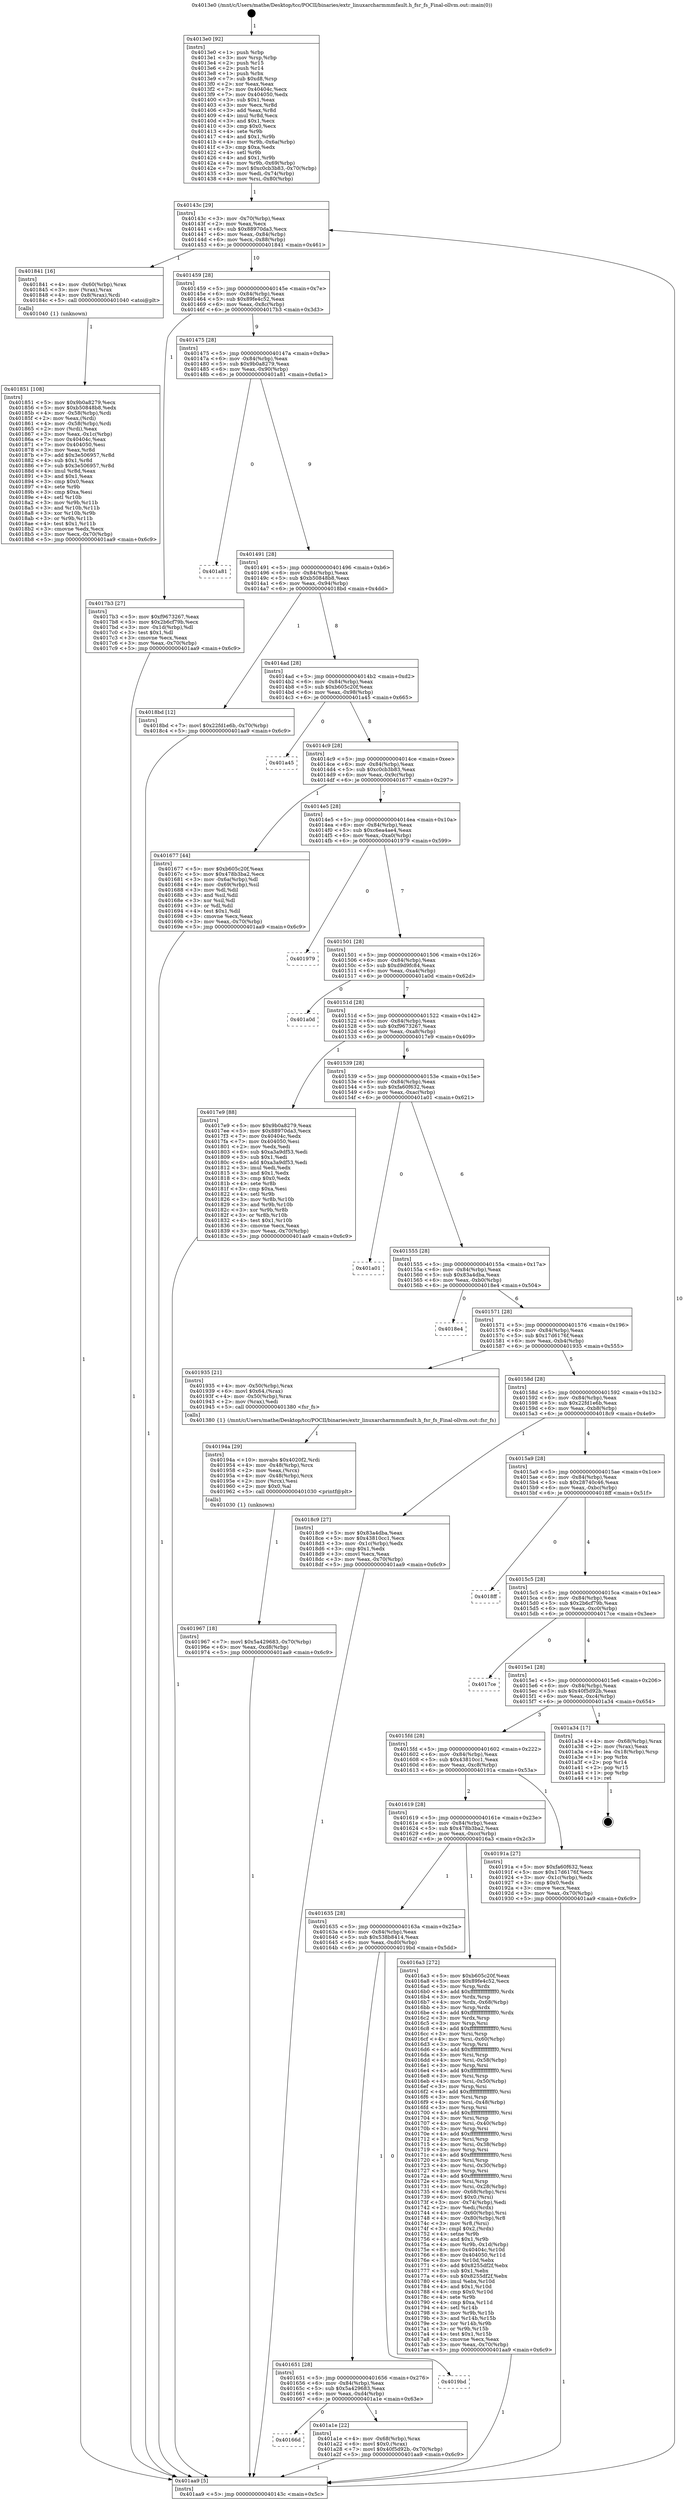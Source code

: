 digraph "0x4013e0" {
  label = "0x4013e0 (/mnt/c/Users/mathe/Desktop/tcc/POCII/binaries/extr_linuxarcharmmmfault.h_fsr_fs_Final-ollvm.out::main(0))"
  labelloc = "t"
  node[shape=record]

  Entry [label="",width=0.3,height=0.3,shape=circle,fillcolor=black,style=filled]
  "0x40143c" [label="{
     0x40143c [29]\l
     | [instrs]\l
     &nbsp;&nbsp;0x40143c \<+3\>: mov -0x70(%rbp),%eax\l
     &nbsp;&nbsp;0x40143f \<+2\>: mov %eax,%ecx\l
     &nbsp;&nbsp;0x401441 \<+6\>: sub $0x88970da3,%ecx\l
     &nbsp;&nbsp;0x401447 \<+6\>: mov %eax,-0x84(%rbp)\l
     &nbsp;&nbsp;0x40144d \<+6\>: mov %ecx,-0x88(%rbp)\l
     &nbsp;&nbsp;0x401453 \<+6\>: je 0000000000401841 \<main+0x461\>\l
  }"]
  "0x401841" [label="{
     0x401841 [16]\l
     | [instrs]\l
     &nbsp;&nbsp;0x401841 \<+4\>: mov -0x60(%rbp),%rax\l
     &nbsp;&nbsp;0x401845 \<+3\>: mov (%rax),%rax\l
     &nbsp;&nbsp;0x401848 \<+4\>: mov 0x8(%rax),%rdi\l
     &nbsp;&nbsp;0x40184c \<+5\>: call 0000000000401040 \<atoi@plt\>\l
     | [calls]\l
     &nbsp;&nbsp;0x401040 \{1\} (unknown)\l
  }"]
  "0x401459" [label="{
     0x401459 [28]\l
     | [instrs]\l
     &nbsp;&nbsp;0x401459 \<+5\>: jmp 000000000040145e \<main+0x7e\>\l
     &nbsp;&nbsp;0x40145e \<+6\>: mov -0x84(%rbp),%eax\l
     &nbsp;&nbsp;0x401464 \<+5\>: sub $0x89fe4c52,%eax\l
     &nbsp;&nbsp;0x401469 \<+6\>: mov %eax,-0x8c(%rbp)\l
     &nbsp;&nbsp;0x40146f \<+6\>: je 00000000004017b3 \<main+0x3d3\>\l
  }"]
  Exit [label="",width=0.3,height=0.3,shape=circle,fillcolor=black,style=filled,peripheries=2]
  "0x4017b3" [label="{
     0x4017b3 [27]\l
     | [instrs]\l
     &nbsp;&nbsp;0x4017b3 \<+5\>: mov $0xf9673267,%eax\l
     &nbsp;&nbsp;0x4017b8 \<+5\>: mov $0x2b6cf79b,%ecx\l
     &nbsp;&nbsp;0x4017bd \<+3\>: mov -0x1d(%rbp),%dl\l
     &nbsp;&nbsp;0x4017c0 \<+3\>: test $0x1,%dl\l
     &nbsp;&nbsp;0x4017c3 \<+3\>: cmovne %ecx,%eax\l
     &nbsp;&nbsp;0x4017c6 \<+3\>: mov %eax,-0x70(%rbp)\l
     &nbsp;&nbsp;0x4017c9 \<+5\>: jmp 0000000000401aa9 \<main+0x6c9\>\l
  }"]
  "0x401475" [label="{
     0x401475 [28]\l
     | [instrs]\l
     &nbsp;&nbsp;0x401475 \<+5\>: jmp 000000000040147a \<main+0x9a\>\l
     &nbsp;&nbsp;0x40147a \<+6\>: mov -0x84(%rbp),%eax\l
     &nbsp;&nbsp;0x401480 \<+5\>: sub $0x9b0a8279,%eax\l
     &nbsp;&nbsp;0x401485 \<+6\>: mov %eax,-0x90(%rbp)\l
     &nbsp;&nbsp;0x40148b \<+6\>: je 0000000000401a81 \<main+0x6a1\>\l
  }"]
  "0x40166d" [label="{
     0x40166d\l
  }", style=dashed]
  "0x401a81" [label="{
     0x401a81\l
  }", style=dashed]
  "0x401491" [label="{
     0x401491 [28]\l
     | [instrs]\l
     &nbsp;&nbsp;0x401491 \<+5\>: jmp 0000000000401496 \<main+0xb6\>\l
     &nbsp;&nbsp;0x401496 \<+6\>: mov -0x84(%rbp),%eax\l
     &nbsp;&nbsp;0x40149c \<+5\>: sub $0xb50848b8,%eax\l
     &nbsp;&nbsp;0x4014a1 \<+6\>: mov %eax,-0x94(%rbp)\l
     &nbsp;&nbsp;0x4014a7 \<+6\>: je 00000000004018bd \<main+0x4dd\>\l
  }"]
  "0x401a1e" [label="{
     0x401a1e [22]\l
     | [instrs]\l
     &nbsp;&nbsp;0x401a1e \<+4\>: mov -0x68(%rbp),%rax\l
     &nbsp;&nbsp;0x401a22 \<+6\>: movl $0x0,(%rax)\l
     &nbsp;&nbsp;0x401a28 \<+7\>: movl $0x40f5d92b,-0x70(%rbp)\l
     &nbsp;&nbsp;0x401a2f \<+5\>: jmp 0000000000401aa9 \<main+0x6c9\>\l
  }"]
  "0x4018bd" [label="{
     0x4018bd [12]\l
     | [instrs]\l
     &nbsp;&nbsp;0x4018bd \<+7\>: movl $0x22fd1e6b,-0x70(%rbp)\l
     &nbsp;&nbsp;0x4018c4 \<+5\>: jmp 0000000000401aa9 \<main+0x6c9\>\l
  }"]
  "0x4014ad" [label="{
     0x4014ad [28]\l
     | [instrs]\l
     &nbsp;&nbsp;0x4014ad \<+5\>: jmp 00000000004014b2 \<main+0xd2\>\l
     &nbsp;&nbsp;0x4014b2 \<+6\>: mov -0x84(%rbp),%eax\l
     &nbsp;&nbsp;0x4014b8 \<+5\>: sub $0xb605c20f,%eax\l
     &nbsp;&nbsp;0x4014bd \<+6\>: mov %eax,-0x98(%rbp)\l
     &nbsp;&nbsp;0x4014c3 \<+6\>: je 0000000000401a45 \<main+0x665\>\l
  }"]
  "0x401651" [label="{
     0x401651 [28]\l
     | [instrs]\l
     &nbsp;&nbsp;0x401651 \<+5\>: jmp 0000000000401656 \<main+0x276\>\l
     &nbsp;&nbsp;0x401656 \<+6\>: mov -0x84(%rbp),%eax\l
     &nbsp;&nbsp;0x40165c \<+5\>: sub $0x5a429683,%eax\l
     &nbsp;&nbsp;0x401661 \<+6\>: mov %eax,-0xd4(%rbp)\l
     &nbsp;&nbsp;0x401667 \<+6\>: je 0000000000401a1e \<main+0x63e\>\l
  }"]
  "0x401a45" [label="{
     0x401a45\l
  }", style=dashed]
  "0x4014c9" [label="{
     0x4014c9 [28]\l
     | [instrs]\l
     &nbsp;&nbsp;0x4014c9 \<+5\>: jmp 00000000004014ce \<main+0xee\>\l
     &nbsp;&nbsp;0x4014ce \<+6\>: mov -0x84(%rbp),%eax\l
     &nbsp;&nbsp;0x4014d4 \<+5\>: sub $0xc0cb3b83,%eax\l
     &nbsp;&nbsp;0x4014d9 \<+6\>: mov %eax,-0x9c(%rbp)\l
     &nbsp;&nbsp;0x4014df \<+6\>: je 0000000000401677 \<main+0x297\>\l
  }"]
  "0x4019bd" [label="{
     0x4019bd\l
  }", style=dashed]
  "0x401677" [label="{
     0x401677 [44]\l
     | [instrs]\l
     &nbsp;&nbsp;0x401677 \<+5\>: mov $0xb605c20f,%eax\l
     &nbsp;&nbsp;0x40167c \<+5\>: mov $0x478b3ba2,%ecx\l
     &nbsp;&nbsp;0x401681 \<+3\>: mov -0x6a(%rbp),%dl\l
     &nbsp;&nbsp;0x401684 \<+4\>: mov -0x69(%rbp),%sil\l
     &nbsp;&nbsp;0x401688 \<+3\>: mov %dl,%dil\l
     &nbsp;&nbsp;0x40168b \<+3\>: and %sil,%dil\l
     &nbsp;&nbsp;0x40168e \<+3\>: xor %sil,%dl\l
     &nbsp;&nbsp;0x401691 \<+3\>: or %dl,%dil\l
     &nbsp;&nbsp;0x401694 \<+4\>: test $0x1,%dil\l
     &nbsp;&nbsp;0x401698 \<+3\>: cmovne %ecx,%eax\l
     &nbsp;&nbsp;0x40169b \<+3\>: mov %eax,-0x70(%rbp)\l
     &nbsp;&nbsp;0x40169e \<+5\>: jmp 0000000000401aa9 \<main+0x6c9\>\l
  }"]
  "0x4014e5" [label="{
     0x4014e5 [28]\l
     | [instrs]\l
     &nbsp;&nbsp;0x4014e5 \<+5\>: jmp 00000000004014ea \<main+0x10a\>\l
     &nbsp;&nbsp;0x4014ea \<+6\>: mov -0x84(%rbp),%eax\l
     &nbsp;&nbsp;0x4014f0 \<+5\>: sub $0xc6ea4ae4,%eax\l
     &nbsp;&nbsp;0x4014f5 \<+6\>: mov %eax,-0xa0(%rbp)\l
     &nbsp;&nbsp;0x4014fb \<+6\>: je 0000000000401979 \<main+0x599\>\l
  }"]
  "0x401aa9" [label="{
     0x401aa9 [5]\l
     | [instrs]\l
     &nbsp;&nbsp;0x401aa9 \<+5\>: jmp 000000000040143c \<main+0x5c\>\l
  }"]
  "0x4013e0" [label="{
     0x4013e0 [92]\l
     | [instrs]\l
     &nbsp;&nbsp;0x4013e0 \<+1\>: push %rbp\l
     &nbsp;&nbsp;0x4013e1 \<+3\>: mov %rsp,%rbp\l
     &nbsp;&nbsp;0x4013e4 \<+2\>: push %r15\l
     &nbsp;&nbsp;0x4013e6 \<+2\>: push %r14\l
     &nbsp;&nbsp;0x4013e8 \<+1\>: push %rbx\l
     &nbsp;&nbsp;0x4013e9 \<+7\>: sub $0xd8,%rsp\l
     &nbsp;&nbsp;0x4013f0 \<+2\>: xor %eax,%eax\l
     &nbsp;&nbsp;0x4013f2 \<+7\>: mov 0x40404c,%ecx\l
     &nbsp;&nbsp;0x4013f9 \<+7\>: mov 0x404050,%edx\l
     &nbsp;&nbsp;0x401400 \<+3\>: sub $0x1,%eax\l
     &nbsp;&nbsp;0x401403 \<+3\>: mov %ecx,%r8d\l
     &nbsp;&nbsp;0x401406 \<+3\>: add %eax,%r8d\l
     &nbsp;&nbsp;0x401409 \<+4\>: imul %r8d,%ecx\l
     &nbsp;&nbsp;0x40140d \<+3\>: and $0x1,%ecx\l
     &nbsp;&nbsp;0x401410 \<+3\>: cmp $0x0,%ecx\l
     &nbsp;&nbsp;0x401413 \<+4\>: sete %r9b\l
     &nbsp;&nbsp;0x401417 \<+4\>: and $0x1,%r9b\l
     &nbsp;&nbsp;0x40141b \<+4\>: mov %r9b,-0x6a(%rbp)\l
     &nbsp;&nbsp;0x40141f \<+3\>: cmp $0xa,%edx\l
     &nbsp;&nbsp;0x401422 \<+4\>: setl %r9b\l
     &nbsp;&nbsp;0x401426 \<+4\>: and $0x1,%r9b\l
     &nbsp;&nbsp;0x40142a \<+4\>: mov %r9b,-0x69(%rbp)\l
     &nbsp;&nbsp;0x40142e \<+7\>: movl $0xc0cb3b83,-0x70(%rbp)\l
     &nbsp;&nbsp;0x401435 \<+3\>: mov %edi,-0x74(%rbp)\l
     &nbsp;&nbsp;0x401438 \<+4\>: mov %rsi,-0x80(%rbp)\l
  }"]
  "0x401967" [label="{
     0x401967 [18]\l
     | [instrs]\l
     &nbsp;&nbsp;0x401967 \<+7\>: movl $0x5a429683,-0x70(%rbp)\l
     &nbsp;&nbsp;0x40196e \<+6\>: mov %eax,-0xd8(%rbp)\l
     &nbsp;&nbsp;0x401974 \<+5\>: jmp 0000000000401aa9 \<main+0x6c9\>\l
  }"]
  "0x401979" [label="{
     0x401979\l
  }", style=dashed]
  "0x401501" [label="{
     0x401501 [28]\l
     | [instrs]\l
     &nbsp;&nbsp;0x401501 \<+5\>: jmp 0000000000401506 \<main+0x126\>\l
     &nbsp;&nbsp;0x401506 \<+6\>: mov -0x84(%rbp),%eax\l
     &nbsp;&nbsp;0x40150c \<+5\>: sub $0xd9d9fc84,%eax\l
     &nbsp;&nbsp;0x401511 \<+6\>: mov %eax,-0xa4(%rbp)\l
     &nbsp;&nbsp;0x401517 \<+6\>: je 0000000000401a0d \<main+0x62d\>\l
  }"]
  "0x40194a" [label="{
     0x40194a [29]\l
     | [instrs]\l
     &nbsp;&nbsp;0x40194a \<+10\>: movabs $0x4020f2,%rdi\l
     &nbsp;&nbsp;0x401954 \<+4\>: mov -0x48(%rbp),%rcx\l
     &nbsp;&nbsp;0x401958 \<+2\>: mov %eax,(%rcx)\l
     &nbsp;&nbsp;0x40195a \<+4\>: mov -0x48(%rbp),%rcx\l
     &nbsp;&nbsp;0x40195e \<+2\>: mov (%rcx),%esi\l
     &nbsp;&nbsp;0x401960 \<+2\>: mov $0x0,%al\l
     &nbsp;&nbsp;0x401962 \<+5\>: call 0000000000401030 \<printf@plt\>\l
     | [calls]\l
     &nbsp;&nbsp;0x401030 \{1\} (unknown)\l
  }"]
  "0x401a0d" [label="{
     0x401a0d\l
  }", style=dashed]
  "0x40151d" [label="{
     0x40151d [28]\l
     | [instrs]\l
     &nbsp;&nbsp;0x40151d \<+5\>: jmp 0000000000401522 \<main+0x142\>\l
     &nbsp;&nbsp;0x401522 \<+6\>: mov -0x84(%rbp),%eax\l
     &nbsp;&nbsp;0x401528 \<+5\>: sub $0xf9673267,%eax\l
     &nbsp;&nbsp;0x40152d \<+6\>: mov %eax,-0xa8(%rbp)\l
     &nbsp;&nbsp;0x401533 \<+6\>: je 00000000004017e9 \<main+0x409\>\l
  }"]
  "0x401851" [label="{
     0x401851 [108]\l
     | [instrs]\l
     &nbsp;&nbsp;0x401851 \<+5\>: mov $0x9b0a8279,%ecx\l
     &nbsp;&nbsp;0x401856 \<+5\>: mov $0xb50848b8,%edx\l
     &nbsp;&nbsp;0x40185b \<+4\>: mov -0x58(%rbp),%rdi\l
     &nbsp;&nbsp;0x40185f \<+2\>: mov %eax,(%rdi)\l
     &nbsp;&nbsp;0x401861 \<+4\>: mov -0x58(%rbp),%rdi\l
     &nbsp;&nbsp;0x401865 \<+2\>: mov (%rdi),%eax\l
     &nbsp;&nbsp;0x401867 \<+3\>: mov %eax,-0x1c(%rbp)\l
     &nbsp;&nbsp;0x40186a \<+7\>: mov 0x40404c,%eax\l
     &nbsp;&nbsp;0x401871 \<+7\>: mov 0x404050,%esi\l
     &nbsp;&nbsp;0x401878 \<+3\>: mov %eax,%r8d\l
     &nbsp;&nbsp;0x40187b \<+7\>: add $0x3e506957,%r8d\l
     &nbsp;&nbsp;0x401882 \<+4\>: sub $0x1,%r8d\l
     &nbsp;&nbsp;0x401886 \<+7\>: sub $0x3e506957,%r8d\l
     &nbsp;&nbsp;0x40188d \<+4\>: imul %r8d,%eax\l
     &nbsp;&nbsp;0x401891 \<+3\>: and $0x1,%eax\l
     &nbsp;&nbsp;0x401894 \<+3\>: cmp $0x0,%eax\l
     &nbsp;&nbsp;0x401897 \<+4\>: sete %r9b\l
     &nbsp;&nbsp;0x40189b \<+3\>: cmp $0xa,%esi\l
     &nbsp;&nbsp;0x40189e \<+4\>: setl %r10b\l
     &nbsp;&nbsp;0x4018a2 \<+3\>: mov %r9b,%r11b\l
     &nbsp;&nbsp;0x4018a5 \<+3\>: and %r10b,%r11b\l
     &nbsp;&nbsp;0x4018a8 \<+3\>: xor %r10b,%r9b\l
     &nbsp;&nbsp;0x4018ab \<+3\>: or %r9b,%r11b\l
     &nbsp;&nbsp;0x4018ae \<+4\>: test $0x1,%r11b\l
     &nbsp;&nbsp;0x4018b2 \<+3\>: cmovne %edx,%ecx\l
     &nbsp;&nbsp;0x4018b5 \<+3\>: mov %ecx,-0x70(%rbp)\l
     &nbsp;&nbsp;0x4018b8 \<+5\>: jmp 0000000000401aa9 \<main+0x6c9\>\l
  }"]
  "0x4017e9" [label="{
     0x4017e9 [88]\l
     | [instrs]\l
     &nbsp;&nbsp;0x4017e9 \<+5\>: mov $0x9b0a8279,%eax\l
     &nbsp;&nbsp;0x4017ee \<+5\>: mov $0x88970da3,%ecx\l
     &nbsp;&nbsp;0x4017f3 \<+7\>: mov 0x40404c,%edx\l
     &nbsp;&nbsp;0x4017fa \<+7\>: mov 0x404050,%esi\l
     &nbsp;&nbsp;0x401801 \<+2\>: mov %edx,%edi\l
     &nbsp;&nbsp;0x401803 \<+6\>: sub $0xa3a9df53,%edi\l
     &nbsp;&nbsp;0x401809 \<+3\>: sub $0x1,%edi\l
     &nbsp;&nbsp;0x40180c \<+6\>: add $0xa3a9df53,%edi\l
     &nbsp;&nbsp;0x401812 \<+3\>: imul %edi,%edx\l
     &nbsp;&nbsp;0x401815 \<+3\>: and $0x1,%edx\l
     &nbsp;&nbsp;0x401818 \<+3\>: cmp $0x0,%edx\l
     &nbsp;&nbsp;0x40181b \<+4\>: sete %r8b\l
     &nbsp;&nbsp;0x40181f \<+3\>: cmp $0xa,%esi\l
     &nbsp;&nbsp;0x401822 \<+4\>: setl %r9b\l
     &nbsp;&nbsp;0x401826 \<+3\>: mov %r8b,%r10b\l
     &nbsp;&nbsp;0x401829 \<+3\>: and %r9b,%r10b\l
     &nbsp;&nbsp;0x40182c \<+3\>: xor %r9b,%r8b\l
     &nbsp;&nbsp;0x40182f \<+3\>: or %r8b,%r10b\l
     &nbsp;&nbsp;0x401832 \<+4\>: test $0x1,%r10b\l
     &nbsp;&nbsp;0x401836 \<+3\>: cmovne %ecx,%eax\l
     &nbsp;&nbsp;0x401839 \<+3\>: mov %eax,-0x70(%rbp)\l
     &nbsp;&nbsp;0x40183c \<+5\>: jmp 0000000000401aa9 \<main+0x6c9\>\l
  }"]
  "0x401539" [label="{
     0x401539 [28]\l
     | [instrs]\l
     &nbsp;&nbsp;0x401539 \<+5\>: jmp 000000000040153e \<main+0x15e\>\l
     &nbsp;&nbsp;0x40153e \<+6\>: mov -0x84(%rbp),%eax\l
     &nbsp;&nbsp;0x401544 \<+5\>: sub $0xfa60f632,%eax\l
     &nbsp;&nbsp;0x401549 \<+6\>: mov %eax,-0xac(%rbp)\l
     &nbsp;&nbsp;0x40154f \<+6\>: je 0000000000401a01 \<main+0x621\>\l
  }"]
  "0x401635" [label="{
     0x401635 [28]\l
     | [instrs]\l
     &nbsp;&nbsp;0x401635 \<+5\>: jmp 000000000040163a \<main+0x25a\>\l
     &nbsp;&nbsp;0x40163a \<+6\>: mov -0x84(%rbp),%eax\l
     &nbsp;&nbsp;0x401640 \<+5\>: sub $0x538b8414,%eax\l
     &nbsp;&nbsp;0x401645 \<+6\>: mov %eax,-0xd0(%rbp)\l
     &nbsp;&nbsp;0x40164b \<+6\>: je 00000000004019bd \<main+0x5dd\>\l
  }"]
  "0x401a01" [label="{
     0x401a01\l
  }", style=dashed]
  "0x401555" [label="{
     0x401555 [28]\l
     | [instrs]\l
     &nbsp;&nbsp;0x401555 \<+5\>: jmp 000000000040155a \<main+0x17a\>\l
     &nbsp;&nbsp;0x40155a \<+6\>: mov -0x84(%rbp),%eax\l
     &nbsp;&nbsp;0x401560 \<+5\>: sub $0x83a4dba,%eax\l
     &nbsp;&nbsp;0x401565 \<+6\>: mov %eax,-0xb0(%rbp)\l
     &nbsp;&nbsp;0x40156b \<+6\>: je 00000000004018e4 \<main+0x504\>\l
  }"]
  "0x4016a3" [label="{
     0x4016a3 [272]\l
     | [instrs]\l
     &nbsp;&nbsp;0x4016a3 \<+5\>: mov $0xb605c20f,%eax\l
     &nbsp;&nbsp;0x4016a8 \<+5\>: mov $0x89fe4c52,%ecx\l
     &nbsp;&nbsp;0x4016ad \<+3\>: mov %rsp,%rdx\l
     &nbsp;&nbsp;0x4016b0 \<+4\>: add $0xfffffffffffffff0,%rdx\l
     &nbsp;&nbsp;0x4016b4 \<+3\>: mov %rdx,%rsp\l
     &nbsp;&nbsp;0x4016b7 \<+4\>: mov %rdx,-0x68(%rbp)\l
     &nbsp;&nbsp;0x4016bb \<+3\>: mov %rsp,%rdx\l
     &nbsp;&nbsp;0x4016be \<+4\>: add $0xfffffffffffffff0,%rdx\l
     &nbsp;&nbsp;0x4016c2 \<+3\>: mov %rdx,%rsp\l
     &nbsp;&nbsp;0x4016c5 \<+3\>: mov %rsp,%rsi\l
     &nbsp;&nbsp;0x4016c8 \<+4\>: add $0xfffffffffffffff0,%rsi\l
     &nbsp;&nbsp;0x4016cc \<+3\>: mov %rsi,%rsp\l
     &nbsp;&nbsp;0x4016cf \<+4\>: mov %rsi,-0x60(%rbp)\l
     &nbsp;&nbsp;0x4016d3 \<+3\>: mov %rsp,%rsi\l
     &nbsp;&nbsp;0x4016d6 \<+4\>: add $0xfffffffffffffff0,%rsi\l
     &nbsp;&nbsp;0x4016da \<+3\>: mov %rsi,%rsp\l
     &nbsp;&nbsp;0x4016dd \<+4\>: mov %rsi,-0x58(%rbp)\l
     &nbsp;&nbsp;0x4016e1 \<+3\>: mov %rsp,%rsi\l
     &nbsp;&nbsp;0x4016e4 \<+4\>: add $0xfffffffffffffff0,%rsi\l
     &nbsp;&nbsp;0x4016e8 \<+3\>: mov %rsi,%rsp\l
     &nbsp;&nbsp;0x4016eb \<+4\>: mov %rsi,-0x50(%rbp)\l
     &nbsp;&nbsp;0x4016ef \<+3\>: mov %rsp,%rsi\l
     &nbsp;&nbsp;0x4016f2 \<+4\>: add $0xfffffffffffffff0,%rsi\l
     &nbsp;&nbsp;0x4016f6 \<+3\>: mov %rsi,%rsp\l
     &nbsp;&nbsp;0x4016f9 \<+4\>: mov %rsi,-0x48(%rbp)\l
     &nbsp;&nbsp;0x4016fd \<+3\>: mov %rsp,%rsi\l
     &nbsp;&nbsp;0x401700 \<+4\>: add $0xfffffffffffffff0,%rsi\l
     &nbsp;&nbsp;0x401704 \<+3\>: mov %rsi,%rsp\l
     &nbsp;&nbsp;0x401707 \<+4\>: mov %rsi,-0x40(%rbp)\l
     &nbsp;&nbsp;0x40170b \<+3\>: mov %rsp,%rsi\l
     &nbsp;&nbsp;0x40170e \<+4\>: add $0xfffffffffffffff0,%rsi\l
     &nbsp;&nbsp;0x401712 \<+3\>: mov %rsi,%rsp\l
     &nbsp;&nbsp;0x401715 \<+4\>: mov %rsi,-0x38(%rbp)\l
     &nbsp;&nbsp;0x401719 \<+3\>: mov %rsp,%rsi\l
     &nbsp;&nbsp;0x40171c \<+4\>: add $0xfffffffffffffff0,%rsi\l
     &nbsp;&nbsp;0x401720 \<+3\>: mov %rsi,%rsp\l
     &nbsp;&nbsp;0x401723 \<+4\>: mov %rsi,-0x30(%rbp)\l
     &nbsp;&nbsp;0x401727 \<+3\>: mov %rsp,%rsi\l
     &nbsp;&nbsp;0x40172a \<+4\>: add $0xfffffffffffffff0,%rsi\l
     &nbsp;&nbsp;0x40172e \<+3\>: mov %rsi,%rsp\l
     &nbsp;&nbsp;0x401731 \<+4\>: mov %rsi,-0x28(%rbp)\l
     &nbsp;&nbsp;0x401735 \<+4\>: mov -0x68(%rbp),%rsi\l
     &nbsp;&nbsp;0x401739 \<+6\>: movl $0x0,(%rsi)\l
     &nbsp;&nbsp;0x40173f \<+3\>: mov -0x74(%rbp),%edi\l
     &nbsp;&nbsp;0x401742 \<+2\>: mov %edi,(%rdx)\l
     &nbsp;&nbsp;0x401744 \<+4\>: mov -0x60(%rbp),%rsi\l
     &nbsp;&nbsp;0x401748 \<+4\>: mov -0x80(%rbp),%r8\l
     &nbsp;&nbsp;0x40174c \<+3\>: mov %r8,(%rsi)\l
     &nbsp;&nbsp;0x40174f \<+3\>: cmpl $0x2,(%rdx)\l
     &nbsp;&nbsp;0x401752 \<+4\>: setne %r9b\l
     &nbsp;&nbsp;0x401756 \<+4\>: and $0x1,%r9b\l
     &nbsp;&nbsp;0x40175a \<+4\>: mov %r9b,-0x1d(%rbp)\l
     &nbsp;&nbsp;0x40175e \<+8\>: mov 0x40404c,%r10d\l
     &nbsp;&nbsp;0x401766 \<+8\>: mov 0x404050,%r11d\l
     &nbsp;&nbsp;0x40176e \<+3\>: mov %r10d,%ebx\l
     &nbsp;&nbsp;0x401771 \<+6\>: add $0x8255df2f,%ebx\l
     &nbsp;&nbsp;0x401777 \<+3\>: sub $0x1,%ebx\l
     &nbsp;&nbsp;0x40177a \<+6\>: sub $0x8255df2f,%ebx\l
     &nbsp;&nbsp;0x401780 \<+4\>: imul %ebx,%r10d\l
     &nbsp;&nbsp;0x401784 \<+4\>: and $0x1,%r10d\l
     &nbsp;&nbsp;0x401788 \<+4\>: cmp $0x0,%r10d\l
     &nbsp;&nbsp;0x40178c \<+4\>: sete %r9b\l
     &nbsp;&nbsp;0x401790 \<+4\>: cmp $0xa,%r11d\l
     &nbsp;&nbsp;0x401794 \<+4\>: setl %r14b\l
     &nbsp;&nbsp;0x401798 \<+3\>: mov %r9b,%r15b\l
     &nbsp;&nbsp;0x40179b \<+3\>: and %r14b,%r15b\l
     &nbsp;&nbsp;0x40179e \<+3\>: xor %r14b,%r9b\l
     &nbsp;&nbsp;0x4017a1 \<+3\>: or %r9b,%r15b\l
     &nbsp;&nbsp;0x4017a4 \<+4\>: test $0x1,%r15b\l
     &nbsp;&nbsp;0x4017a8 \<+3\>: cmovne %ecx,%eax\l
     &nbsp;&nbsp;0x4017ab \<+3\>: mov %eax,-0x70(%rbp)\l
     &nbsp;&nbsp;0x4017ae \<+5\>: jmp 0000000000401aa9 \<main+0x6c9\>\l
  }"]
  "0x4018e4" [label="{
     0x4018e4\l
  }", style=dashed]
  "0x401571" [label="{
     0x401571 [28]\l
     | [instrs]\l
     &nbsp;&nbsp;0x401571 \<+5\>: jmp 0000000000401576 \<main+0x196\>\l
     &nbsp;&nbsp;0x401576 \<+6\>: mov -0x84(%rbp),%eax\l
     &nbsp;&nbsp;0x40157c \<+5\>: sub $0x17d6176f,%eax\l
     &nbsp;&nbsp;0x401581 \<+6\>: mov %eax,-0xb4(%rbp)\l
     &nbsp;&nbsp;0x401587 \<+6\>: je 0000000000401935 \<main+0x555\>\l
  }"]
  "0x401619" [label="{
     0x401619 [28]\l
     | [instrs]\l
     &nbsp;&nbsp;0x401619 \<+5\>: jmp 000000000040161e \<main+0x23e\>\l
     &nbsp;&nbsp;0x40161e \<+6\>: mov -0x84(%rbp),%eax\l
     &nbsp;&nbsp;0x401624 \<+5\>: sub $0x478b3ba2,%eax\l
     &nbsp;&nbsp;0x401629 \<+6\>: mov %eax,-0xcc(%rbp)\l
     &nbsp;&nbsp;0x40162f \<+6\>: je 00000000004016a3 \<main+0x2c3\>\l
  }"]
  "0x401935" [label="{
     0x401935 [21]\l
     | [instrs]\l
     &nbsp;&nbsp;0x401935 \<+4\>: mov -0x50(%rbp),%rax\l
     &nbsp;&nbsp;0x401939 \<+6\>: movl $0x64,(%rax)\l
     &nbsp;&nbsp;0x40193f \<+4\>: mov -0x50(%rbp),%rax\l
     &nbsp;&nbsp;0x401943 \<+2\>: mov (%rax),%edi\l
     &nbsp;&nbsp;0x401945 \<+5\>: call 0000000000401380 \<fsr_fs\>\l
     | [calls]\l
     &nbsp;&nbsp;0x401380 \{1\} (/mnt/c/Users/mathe/Desktop/tcc/POCII/binaries/extr_linuxarcharmmmfault.h_fsr_fs_Final-ollvm.out::fsr_fs)\l
  }"]
  "0x40158d" [label="{
     0x40158d [28]\l
     | [instrs]\l
     &nbsp;&nbsp;0x40158d \<+5\>: jmp 0000000000401592 \<main+0x1b2\>\l
     &nbsp;&nbsp;0x401592 \<+6\>: mov -0x84(%rbp),%eax\l
     &nbsp;&nbsp;0x401598 \<+5\>: sub $0x22fd1e6b,%eax\l
     &nbsp;&nbsp;0x40159d \<+6\>: mov %eax,-0xb8(%rbp)\l
     &nbsp;&nbsp;0x4015a3 \<+6\>: je 00000000004018c9 \<main+0x4e9\>\l
  }"]
  "0x40191a" [label="{
     0x40191a [27]\l
     | [instrs]\l
     &nbsp;&nbsp;0x40191a \<+5\>: mov $0xfa60f632,%eax\l
     &nbsp;&nbsp;0x40191f \<+5\>: mov $0x17d6176f,%ecx\l
     &nbsp;&nbsp;0x401924 \<+3\>: mov -0x1c(%rbp),%edx\l
     &nbsp;&nbsp;0x401927 \<+3\>: cmp $0x0,%edx\l
     &nbsp;&nbsp;0x40192a \<+3\>: cmove %ecx,%eax\l
     &nbsp;&nbsp;0x40192d \<+3\>: mov %eax,-0x70(%rbp)\l
     &nbsp;&nbsp;0x401930 \<+5\>: jmp 0000000000401aa9 \<main+0x6c9\>\l
  }"]
  "0x4018c9" [label="{
     0x4018c9 [27]\l
     | [instrs]\l
     &nbsp;&nbsp;0x4018c9 \<+5\>: mov $0x83a4dba,%eax\l
     &nbsp;&nbsp;0x4018ce \<+5\>: mov $0x43810cc1,%ecx\l
     &nbsp;&nbsp;0x4018d3 \<+3\>: mov -0x1c(%rbp),%edx\l
     &nbsp;&nbsp;0x4018d6 \<+3\>: cmp $0x1,%edx\l
     &nbsp;&nbsp;0x4018d9 \<+3\>: cmovl %ecx,%eax\l
     &nbsp;&nbsp;0x4018dc \<+3\>: mov %eax,-0x70(%rbp)\l
     &nbsp;&nbsp;0x4018df \<+5\>: jmp 0000000000401aa9 \<main+0x6c9\>\l
  }"]
  "0x4015a9" [label="{
     0x4015a9 [28]\l
     | [instrs]\l
     &nbsp;&nbsp;0x4015a9 \<+5\>: jmp 00000000004015ae \<main+0x1ce\>\l
     &nbsp;&nbsp;0x4015ae \<+6\>: mov -0x84(%rbp),%eax\l
     &nbsp;&nbsp;0x4015b4 \<+5\>: sub $0x28740c46,%eax\l
     &nbsp;&nbsp;0x4015b9 \<+6\>: mov %eax,-0xbc(%rbp)\l
     &nbsp;&nbsp;0x4015bf \<+6\>: je 00000000004018ff \<main+0x51f\>\l
  }"]
  "0x4015fd" [label="{
     0x4015fd [28]\l
     | [instrs]\l
     &nbsp;&nbsp;0x4015fd \<+5\>: jmp 0000000000401602 \<main+0x222\>\l
     &nbsp;&nbsp;0x401602 \<+6\>: mov -0x84(%rbp),%eax\l
     &nbsp;&nbsp;0x401608 \<+5\>: sub $0x43810cc1,%eax\l
     &nbsp;&nbsp;0x40160d \<+6\>: mov %eax,-0xc8(%rbp)\l
     &nbsp;&nbsp;0x401613 \<+6\>: je 000000000040191a \<main+0x53a\>\l
  }"]
  "0x4018ff" [label="{
     0x4018ff\l
  }", style=dashed]
  "0x4015c5" [label="{
     0x4015c5 [28]\l
     | [instrs]\l
     &nbsp;&nbsp;0x4015c5 \<+5\>: jmp 00000000004015ca \<main+0x1ea\>\l
     &nbsp;&nbsp;0x4015ca \<+6\>: mov -0x84(%rbp),%eax\l
     &nbsp;&nbsp;0x4015d0 \<+5\>: sub $0x2b6cf79b,%eax\l
     &nbsp;&nbsp;0x4015d5 \<+6\>: mov %eax,-0xc0(%rbp)\l
     &nbsp;&nbsp;0x4015db \<+6\>: je 00000000004017ce \<main+0x3ee\>\l
  }"]
  "0x401a34" [label="{
     0x401a34 [17]\l
     | [instrs]\l
     &nbsp;&nbsp;0x401a34 \<+4\>: mov -0x68(%rbp),%rax\l
     &nbsp;&nbsp;0x401a38 \<+2\>: mov (%rax),%eax\l
     &nbsp;&nbsp;0x401a3a \<+4\>: lea -0x18(%rbp),%rsp\l
     &nbsp;&nbsp;0x401a3e \<+1\>: pop %rbx\l
     &nbsp;&nbsp;0x401a3f \<+2\>: pop %r14\l
     &nbsp;&nbsp;0x401a41 \<+2\>: pop %r15\l
     &nbsp;&nbsp;0x401a43 \<+1\>: pop %rbp\l
     &nbsp;&nbsp;0x401a44 \<+1\>: ret\l
  }"]
  "0x4017ce" [label="{
     0x4017ce\l
  }", style=dashed]
  "0x4015e1" [label="{
     0x4015e1 [28]\l
     | [instrs]\l
     &nbsp;&nbsp;0x4015e1 \<+5\>: jmp 00000000004015e6 \<main+0x206\>\l
     &nbsp;&nbsp;0x4015e6 \<+6\>: mov -0x84(%rbp),%eax\l
     &nbsp;&nbsp;0x4015ec \<+5\>: sub $0x40f5d92b,%eax\l
     &nbsp;&nbsp;0x4015f1 \<+6\>: mov %eax,-0xc4(%rbp)\l
     &nbsp;&nbsp;0x4015f7 \<+6\>: je 0000000000401a34 \<main+0x654\>\l
  }"]
  Entry -> "0x4013e0" [label=" 1"]
  "0x40143c" -> "0x401841" [label=" 1"]
  "0x40143c" -> "0x401459" [label=" 10"]
  "0x401a34" -> Exit [label=" 1"]
  "0x401459" -> "0x4017b3" [label=" 1"]
  "0x401459" -> "0x401475" [label=" 9"]
  "0x401a1e" -> "0x401aa9" [label=" 1"]
  "0x401475" -> "0x401a81" [label=" 0"]
  "0x401475" -> "0x401491" [label=" 9"]
  "0x401651" -> "0x40166d" [label=" 0"]
  "0x401491" -> "0x4018bd" [label=" 1"]
  "0x401491" -> "0x4014ad" [label=" 8"]
  "0x401651" -> "0x401a1e" [label=" 1"]
  "0x4014ad" -> "0x401a45" [label=" 0"]
  "0x4014ad" -> "0x4014c9" [label=" 8"]
  "0x401635" -> "0x401651" [label=" 1"]
  "0x4014c9" -> "0x401677" [label=" 1"]
  "0x4014c9" -> "0x4014e5" [label=" 7"]
  "0x401677" -> "0x401aa9" [label=" 1"]
  "0x4013e0" -> "0x40143c" [label=" 1"]
  "0x401aa9" -> "0x40143c" [label=" 10"]
  "0x401635" -> "0x4019bd" [label=" 0"]
  "0x4014e5" -> "0x401979" [label=" 0"]
  "0x4014e5" -> "0x401501" [label=" 7"]
  "0x401967" -> "0x401aa9" [label=" 1"]
  "0x401501" -> "0x401a0d" [label=" 0"]
  "0x401501" -> "0x40151d" [label=" 7"]
  "0x40194a" -> "0x401967" [label=" 1"]
  "0x40151d" -> "0x4017e9" [label=" 1"]
  "0x40151d" -> "0x401539" [label=" 6"]
  "0x401935" -> "0x40194a" [label=" 1"]
  "0x401539" -> "0x401a01" [label=" 0"]
  "0x401539" -> "0x401555" [label=" 6"]
  "0x4018c9" -> "0x401aa9" [label=" 1"]
  "0x401555" -> "0x4018e4" [label=" 0"]
  "0x401555" -> "0x401571" [label=" 6"]
  "0x4018bd" -> "0x401aa9" [label=" 1"]
  "0x401571" -> "0x401935" [label=" 1"]
  "0x401571" -> "0x40158d" [label=" 5"]
  "0x401841" -> "0x401851" [label=" 1"]
  "0x40158d" -> "0x4018c9" [label=" 1"]
  "0x40158d" -> "0x4015a9" [label=" 4"]
  "0x4017e9" -> "0x401aa9" [label=" 1"]
  "0x4015a9" -> "0x4018ff" [label=" 0"]
  "0x4015a9" -> "0x4015c5" [label=" 4"]
  "0x4016a3" -> "0x401aa9" [label=" 1"]
  "0x4015c5" -> "0x4017ce" [label=" 0"]
  "0x4015c5" -> "0x4015e1" [label=" 4"]
  "0x40191a" -> "0x401aa9" [label=" 1"]
  "0x4015e1" -> "0x401a34" [label=" 1"]
  "0x4015e1" -> "0x4015fd" [label=" 3"]
  "0x4017b3" -> "0x401aa9" [label=" 1"]
  "0x4015fd" -> "0x40191a" [label=" 1"]
  "0x4015fd" -> "0x401619" [label=" 2"]
  "0x401851" -> "0x401aa9" [label=" 1"]
  "0x401619" -> "0x4016a3" [label=" 1"]
  "0x401619" -> "0x401635" [label=" 1"]
}
